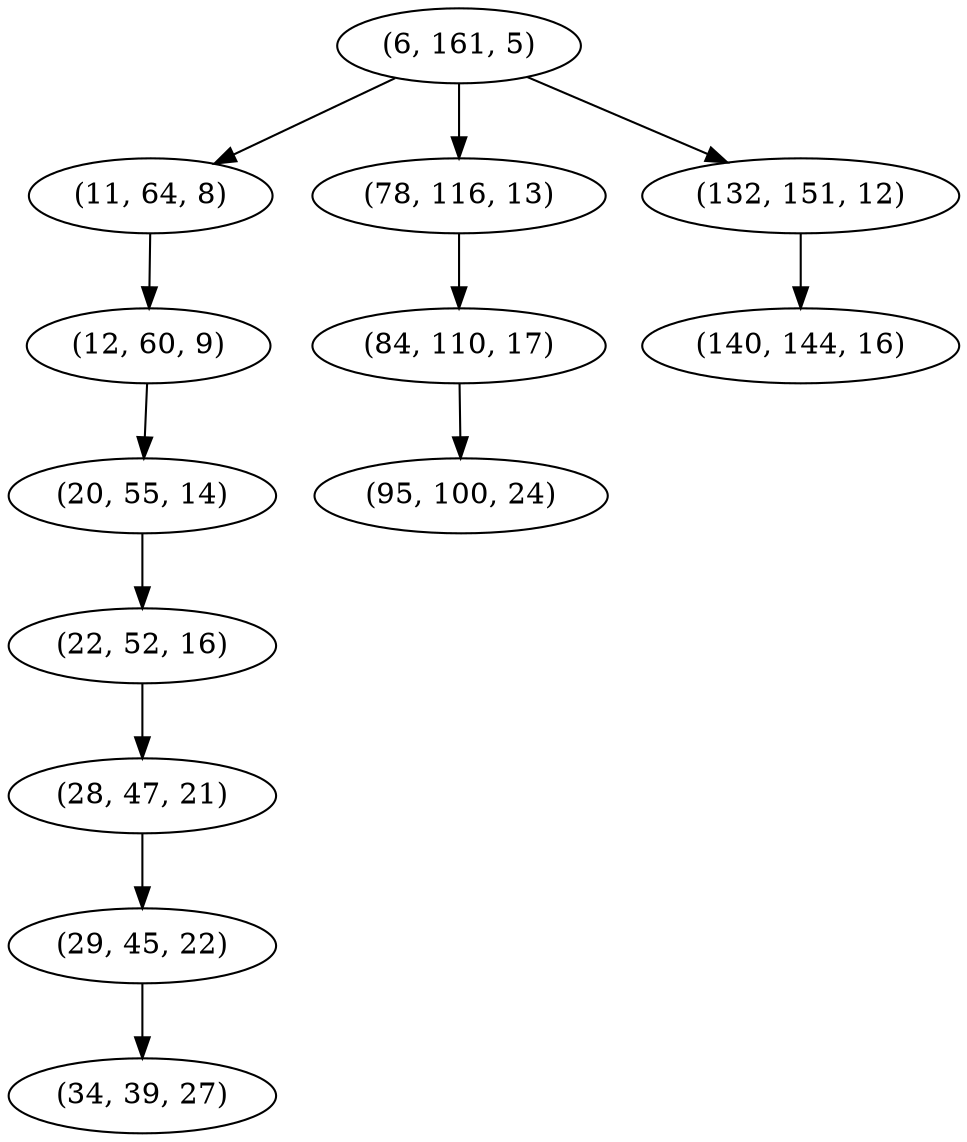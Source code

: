 digraph tree {
    "(6, 161, 5)";
    "(11, 64, 8)";
    "(12, 60, 9)";
    "(20, 55, 14)";
    "(22, 52, 16)";
    "(28, 47, 21)";
    "(29, 45, 22)";
    "(34, 39, 27)";
    "(78, 116, 13)";
    "(84, 110, 17)";
    "(95, 100, 24)";
    "(132, 151, 12)";
    "(140, 144, 16)";
    "(6, 161, 5)" -> "(11, 64, 8)";
    "(6, 161, 5)" -> "(78, 116, 13)";
    "(6, 161, 5)" -> "(132, 151, 12)";
    "(11, 64, 8)" -> "(12, 60, 9)";
    "(12, 60, 9)" -> "(20, 55, 14)";
    "(20, 55, 14)" -> "(22, 52, 16)";
    "(22, 52, 16)" -> "(28, 47, 21)";
    "(28, 47, 21)" -> "(29, 45, 22)";
    "(29, 45, 22)" -> "(34, 39, 27)";
    "(78, 116, 13)" -> "(84, 110, 17)";
    "(84, 110, 17)" -> "(95, 100, 24)";
    "(132, 151, 12)" -> "(140, 144, 16)";
}
